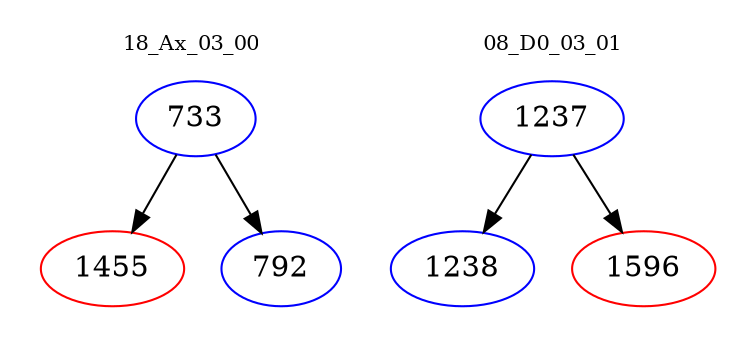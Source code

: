 digraph{
subgraph cluster_0 {
color = white
label = "18_Ax_03_00";
fontsize=10;
T0_733 [label="733", color="blue"]
T0_733 -> T0_1455 [color="black"]
T0_1455 [label="1455", color="red"]
T0_733 -> T0_792 [color="black"]
T0_792 [label="792", color="blue"]
}
subgraph cluster_1 {
color = white
label = "08_D0_03_01";
fontsize=10;
T1_1237 [label="1237", color="blue"]
T1_1237 -> T1_1238 [color="black"]
T1_1238 [label="1238", color="blue"]
T1_1237 -> T1_1596 [color="black"]
T1_1596 [label="1596", color="red"]
}
}
